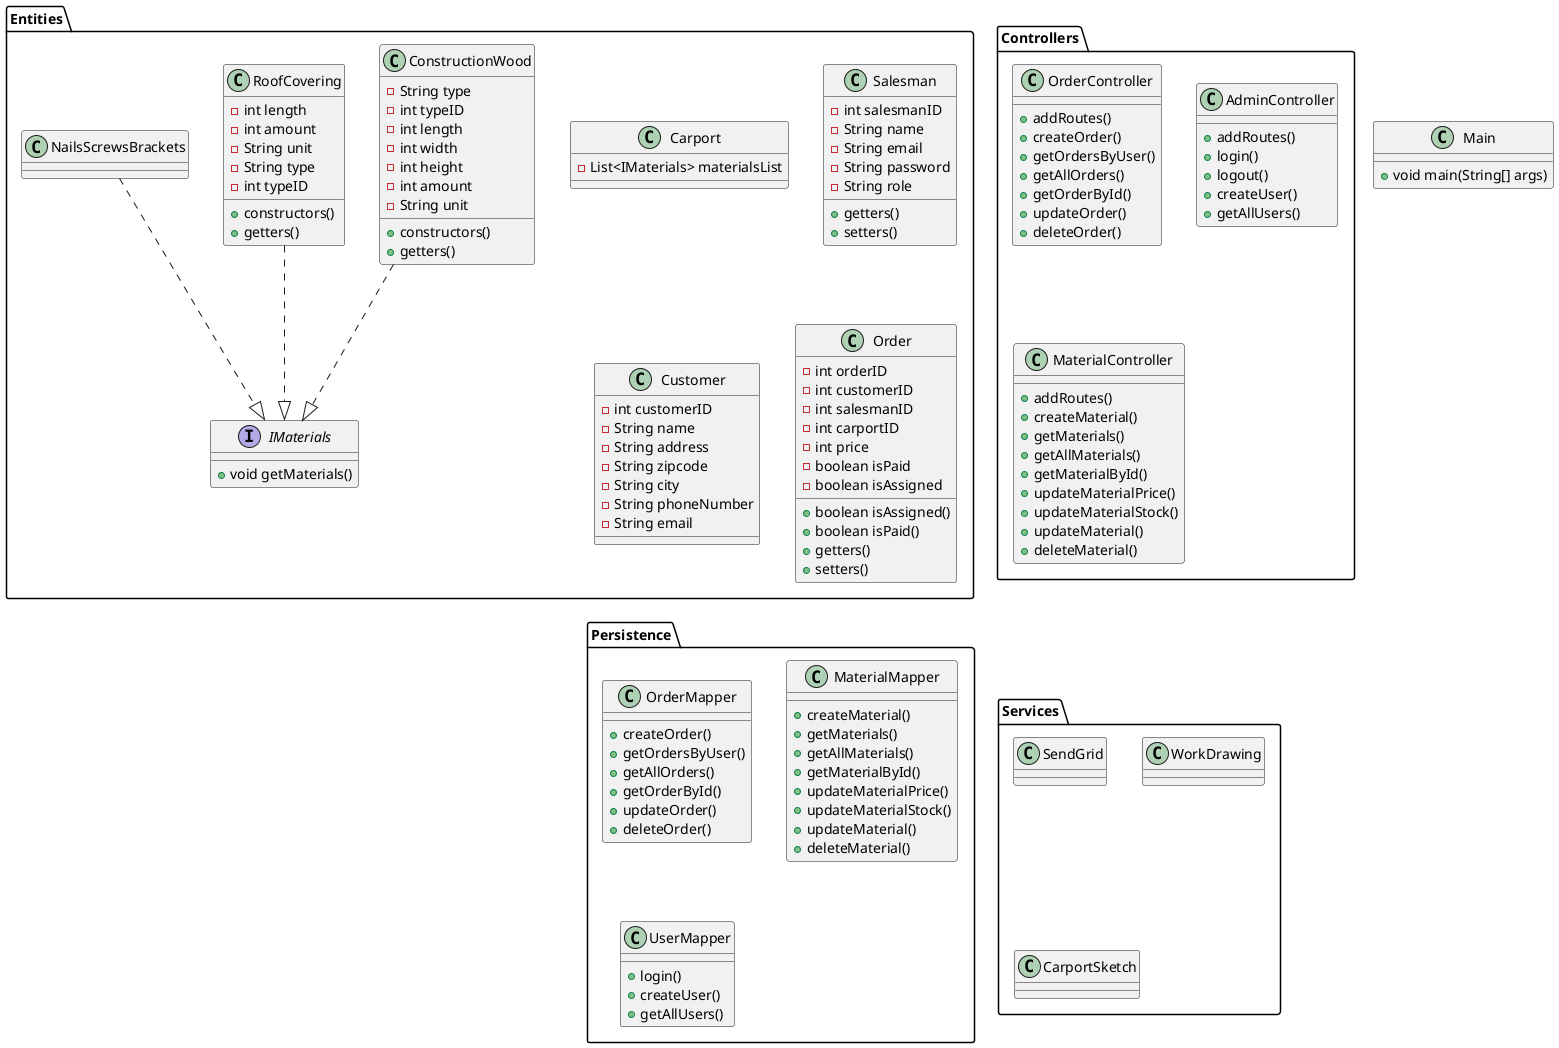 @startuml
'https://plantuml.com/class-diagram

class Main
{
    + void main(String[] args)
}


package "Entities" {
interface IMaterials
{
+ void getMaterials()
}

class Carport
{
- List<IMaterials> materialsList
}

class Salesman
{
- int salesmanID
- String name
- String email
- String password
- String role
+ getters()
+ setters()
}
class Customer
{
- int customerID
- String name
- String address
- String zipcode
- String city
- String phoneNumber
- String email

}
class Order
{
- int orderID
- int customerID
- int salesmanID
- int carportID
- int price
- boolean isPaid
- boolean isAssigned
+ boolean isAssigned()
+ boolean isPaid()
+ getters()
+ setters()
}
class ConstructionWood
{
- String type
- int typeID
- int length
- int width
- int height
- int amount
- String unit
+ constructors()
+ getters()
}
class RoofCovering
{
- int length
- int amount
- String unit
- String type
- int typeID
+ constructors()
+ getters()

}
class NailsScrewsBrackets
{

}
}
package "Controllers" {
    class OrderController
    {
    + addRoutes()
    + createOrder()
    + getOrdersByUser()
    + getAllOrders()
    + getOrderById()
    + updateOrder()
    + deleteOrder()
    }
    class AdminController
    {
    + addRoutes()
    + login()
    + logout()
    + createUser()
    + getAllUsers()
    }
    class MaterialController
    {
    + addRoutes()
    + createMaterial()
    + getMaterials()
    + getAllMaterials()
    + getMaterialById()
    + updateMaterialPrice()
    + updateMaterialStock()
    + updateMaterial()
    + deleteMaterial()
   }
}
package "Persistence" {
    class OrderMapper
    {
        + createOrder()
        + getOrdersByUser()
        + getAllOrders()
        + getOrderById()
        + updateOrder()
        + deleteOrder()
    }
    class MaterialMapper
    {
        + createMaterial()
        + getMaterials()
        + getAllMaterials()
        + getMaterialById()
        + updateMaterialPrice()
        + updateMaterialStock()
        + updateMaterial()
        + deleteMaterial()
    }
    class UserMapper
    {
        + login()
        + createUser()
        + getAllUsers()
    }
    }

package "Services" {
class SendGrid{}
class WorkDrawing{}
class CarportSketch{}
}

ConstructionWood ..|> IMaterials
RoofCovering ..|> IMaterials
NailsScrewsBrackets ..|> IMaterials


@enduml
implements ..|>
extends <|-- (is-a)
composition *-- (must-have)
Aggregation o-- (can-have)
Associering <--